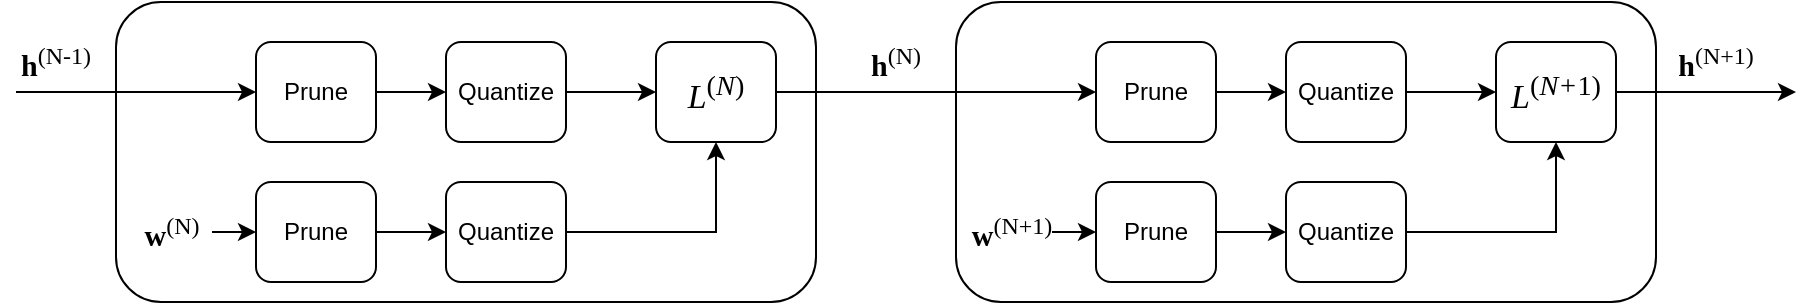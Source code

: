 <mxfile scale="5" border="0">
    <diagram id="gsw9SBcRmb34mkDk2PgS" name="Page-1">
        <mxGraphModel dx="506" dy="481" grid="1" gridSize="10" guides="1" tooltips="1" connect="1" arrows="1" fold="1" page="1" pageScale="1" pageWidth="850" pageHeight="1100" math="0" shadow="0">
            <root>
                <mxCell id="0"/>
                <mxCell id="1" parent="0"/>
                <mxCell id="7KdwsfQ04Pt4YE481HnP-27" value="" style="rounded=1;whiteSpace=wrap;html=1;movable=1;resizable=1;rotatable=1;deletable=1;editable=1;connectable=1;fontStyle=2" vertex="1" parent="1">
                    <mxGeometry x="680" y="60" width="350" height="150" as="geometry"/>
                </mxCell>
                <mxCell id="2" value="" style="rounded=1;whiteSpace=wrap;html=1;movable=1;resizable=1;rotatable=1;deletable=1;editable=1;connectable=1;fontStyle=2" vertex="1" parent="1">
                    <mxGeometry x="260" y="60" width="350" height="150" as="geometry"/>
                </mxCell>
                <mxCell id="14" style="edgeStyle=orthogonalEdgeStyle;rounded=0;orthogonalLoop=1;jettySize=auto;html=1;exitX=0;exitY=0.5;exitDx=0;exitDy=0;fontFamily=Times New Roman;fontSize=15;endArrow=none;endFill=0;startArrow=classic;startFill=1;" edge="1" parent="1" source="3">
                    <mxGeometry relative="1" as="geometry">
                        <mxPoint x="210" y="105" as="targetPoint"/>
                    </mxGeometry>
                </mxCell>
                <mxCell id="3" value="Prune" style="rounded=1;whiteSpace=wrap;html=1;" vertex="1" parent="1">
                    <mxGeometry x="330" y="80" width="60" height="50" as="geometry"/>
                </mxCell>
                <mxCell id="16" style="edgeStyle=orthogonalEdgeStyle;rounded=0;orthogonalLoop=1;jettySize=auto;html=1;exitX=0;exitY=0.5;exitDx=0;exitDy=0;entryX=1;entryY=0.5;entryDx=0;entryDy=0;fontFamily=Times New Roman;fontSize=15;startArrow=classic;startFill=1;endArrow=none;endFill=0;" edge="1" parent="1" source="4" target="3">
                    <mxGeometry relative="1" as="geometry"/>
                </mxCell>
                <mxCell id="4" value="Quantize" style="rounded=1;whiteSpace=wrap;html=1;" vertex="1" parent="1">
                    <mxGeometry x="425" y="80" width="60" height="50" as="geometry"/>
                </mxCell>
                <mxCell id="18" style="edgeStyle=orthogonalEdgeStyle;rounded=0;orthogonalLoop=1;jettySize=auto;html=1;exitX=0;exitY=0.5;exitDx=0;exitDy=0;fontFamily=Times New Roman;fontSize=15;startArrow=classic;startFill=1;endArrow=none;endFill=0;entryX=1;entryY=0.5;entryDx=0;entryDy=0;" edge="1" parent="1" source="5" target="4">
                    <mxGeometry relative="1" as="geometry">
                        <mxPoint x="490" y="105" as="targetPoint"/>
                    </mxGeometry>
                </mxCell>
                <mxCell id="25" style="edgeStyle=orthogonalEdgeStyle;rounded=0;orthogonalLoop=1;jettySize=auto;html=1;exitX=1;exitY=0.5;exitDx=0;exitDy=0;fontFamily=Times New Roman;fontSize=15;startArrow=none;startFill=0;endArrow=classic;endFill=1;" edge="1" parent="1" source="5" target="7KdwsfQ04Pt4YE481HnP-29">
                    <mxGeometry relative="1" as="geometry">
                        <mxPoint x="670" y="105" as="targetPoint"/>
                    </mxGeometry>
                </mxCell>
                <mxCell id="5" value="&lt;font face=&quot;Times New Roman&quot; style=&quot;font-size: 17px&quot;&gt;L&lt;sup style=&quot;font-style: normal&quot;&gt;(&lt;/sup&gt;&lt;sup&gt;N&lt;/sup&gt;&lt;sup style=&quot;font-style: normal&quot;&gt;)&lt;/sup&gt;&lt;/font&gt;" style="rounded=1;whiteSpace=wrap;html=1;fontStyle=2" vertex="1" parent="1">
                    <mxGeometry x="530" y="80" width="60" height="50" as="geometry"/>
                </mxCell>
                <mxCell id="8" value="&lt;span style=&quot;font-size: 15px&quot;&gt;&lt;b style=&quot;font-size: 15px&quot;&gt;h&lt;/b&gt;&lt;/span&gt;&lt;sup style=&quot;font-size: 12px&quot;&gt;(&lt;span&gt;N&lt;/span&gt;)&lt;/sup&gt;" style="text;html=1;strokeColor=none;fillColor=none;align=center;verticalAlign=middle;whiteSpace=wrap;rounded=0;fontSize=15;fontFamily=Times New Roman;" vertex="1" parent="1">
                    <mxGeometry x="630" y="80" width="40" height="20" as="geometry"/>
                </mxCell>
                <mxCell id="9" value="&lt;span style=&quot;font-size: 15px&quot;&gt;&lt;b style=&quot;font-size: 15px&quot;&gt;h&lt;/b&gt;&lt;/span&gt;&lt;sup style=&quot;font-size: 12px&quot;&gt;(&lt;span&gt;N-1&lt;/span&gt;)&lt;/sup&gt;" style="text;html=1;strokeColor=none;fillColor=none;align=center;verticalAlign=middle;whiteSpace=wrap;rounded=0;fontSize=15;fontFamily=Times New Roman;" vertex="1" parent="1">
                    <mxGeometry x="210" y="80" width="40" height="20" as="geometry"/>
                </mxCell>
                <mxCell id="11" value="&lt;span style=&quot;font-size: 15px&quot;&gt;&lt;b style=&quot;font-size: 15px&quot;&gt;w&lt;/b&gt;&lt;/span&gt;&lt;sup style=&quot;font-size: 12px&quot;&gt;(&lt;span&gt;N&lt;/span&gt;)&lt;/sup&gt;" style="text;html=1;strokeColor=none;fillColor=none;align=center;verticalAlign=middle;whiteSpace=wrap;rounded=0;fontSize=15;fontFamily=Times New Roman;" vertex="1" parent="1">
                    <mxGeometry x="268" y="165" width="40" height="20" as="geometry"/>
                </mxCell>
                <mxCell id="24" style="edgeStyle=orthogonalEdgeStyle;rounded=0;orthogonalLoop=1;jettySize=auto;html=1;exitX=0;exitY=0.5;exitDx=0;exitDy=0;fontFamily=Times New Roman;fontSize=15;startArrow=classic;startFill=1;endArrow=none;endFill=0;" edge="1" parent="1" source="19" target="11">
                    <mxGeometry relative="1" as="geometry"/>
                </mxCell>
                <mxCell id="19" value="Prune" style="rounded=1;whiteSpace=wrap;html=1;" vertex="1" parent="1">
                    <mxGeometry x="330" y="150" width="60" height="50" as="geometry"/>
                </mxCell>
                <mxCell id="21" style="edgeStyle=orthogonalEdgeStyle;rounded=0;orthogonalLoop=1;jettySize=auto;html=1;exitX=0;exitY=0.5;exitDx=0;exitDy=0;entryX=1;entryY=0.5;entryDx=0;entryDy=0;fontFamily=Times New Roman;fontSize=15;startArrow=classic;startFill=1;endArrow=none;endFill=0;" edge="1" parent="1" source="20" target="19">
                    <mxGeometry relative="1" as="geometry"/>
                </mxCell>
                <mxCell id="26" style="edgeStyle=orthogonalEdgeStyle;rounded=0;orthogonalLoop=1;jettySize=auto;html=1;exitX=1;exitY=0.5;exitDx=0;exitDy=0;entryX=0.5;entryY=1;entryDx=0;entryDy=0;fontFamily=Times New Roman;fontSize=15;startArrow=none;startFill=0;endArrow=classic;endFill=1;" edge="1" parent="1" source="20" target="5">
                    <mxGeometry relative="1" as="geometry"/>
                </mxCell>
                <mxCell id="20" value="Quantize" style="rounded=1;whiteSpace=wrap;html=1;" vertex="1" parent="1">
                    <mxGeometry x="425" y="150" width="60" height="50" as="geometry"/>
                </mxCell>
                <mxCell id="7KdwsfQ04Pt4YE481HnP-29" value="Prune" style="rounded=1;whiteSpace=wrap;html=1;" vertex="1" parent="1">
                    <mxGeometry x="750" y="80" width="60" height="50" as="geometry"/>
                </mxCell>
                <mxCell id="7KdwsfQ04Pt4YE481HnP-30" style="edgeStyle=orthogonalEdgeStyle;rounded=0;orthogonalLoop=1;jettySize=auto;html=1;exitX=0;exitY=0.5;exitDx=0;exitDy=0;entryX=1;entryY=0.5;entryDx=0;entryDy=0;fontFamily=Times New Roman;fontSize=15;startArrow=classic;startFill=1;endArrow=none;endFill=0;" edge="1" parent="1" source="7KdwsfQ04Pt4YE481HnP-31" target="7KdwsfQ04Pt4YE481HnP-29">
                    <mxGeometry relative="1" as="geometry"/>
                </mxCell>
                <mxCell id="7KdwsfQ04Pt4YE481HnP-31" value="Quantize" style="rounded=1;whiteSpace=wrap;html=1;" vertex="1" parent="1">
                    <mxGeometry x="845" y="80" width="60" height="50" as="geometry"/>
                </mxCell>
                <mxCell id="7KdwsfQ04Pt4YE481HnP-32" style="edgeStyle=orthogonalEdgeStyle;rounded=0;orthogonalLoop=1;jettySize=auto;html=1;exitX=0;exitY=0.5;exitDx=0;exitDy=0;fontFamily=Times New Roman;fontSize=15;startArrow=classic;startFill=1;endArrow=none;endFill=0;entryX=1;entryY=0.5;entryDx=0;entryDy=0;" edge="1" parent="1" source="7KdwsfQ04Pt4YE481HnP-33" target="7KdwsfQ04Pt4YE481HnP-31">
                    <mxGeometry relative="1" as="geometry">
                        <mxPoint x="910" y="105" as="targetPoint"/>
                    </mxGeometry>
                </mxCell>
                <mxCell id="7KdwsfQ04Pt4YE481HnP-33" value="&lt;font face=&quot;Times New Roman&quot; style=&quot;font-size: 17px&quot;&gt;L&lt;sup style=&quot;font-style: normal&quot;&gt;(&lt;/sup&gt;&lt;sup&gt;N+&lt;span style=&quot;font-style: normal&quot;&gt;1&lt;/span&gt;&lt;/sup&gt;&lt;sup style=&quot;font-style: normal&quot;&gt;)&lt;/sup&gt;&lt;/font&gt;" style="rounded=1;whiteSpace=wrap;html=1;fontStyle=2" vertex="1" parent="1">
                    <mxGeometry x="950" y="80" width="60" height="50" as="geometry"/>
                </mxCell>
                <mxCell id="7KdwsfQ04Pt4YE481HnP-35" value="&lt;span style=&quot;font-size: 15px&quot;&gt;&lt;b style=&quot;font-size: 15px&quot;&gt;w&lt;/b&gt;&lt;/span&gt;&lt;sup style=&quot;font-size: 12px&quot;&gt;(&lt;span&gt;N+1&lt;/span&gt;)&lt;/sup&gt;" style="text;html=1;strokeColor=none;fillColor=none;align=center;verticalAlign=middle;whiteSpace=wrap;rounded=0;fontSize=15;fontFamily=Times New Roman;" vertex="1" parent="1">
                    <mxGeometry x="688" y="165" width="40" height="20" as="geometry"/>
                </mxCell>
                <mxCell id="7KdwsfQ04Pt4YE481HnP-36" style="edgeStyle=orthogonalEdgeStyle;rounded=0;orthogonalLoop=1;jettySize=auto;html=1;exitX=0;exitY=0.5;exitDx=0;exitDy=0;fontFamily=Times New Roman;fontSize=15;startArrow=classic;startFill=1;endArrow=none;endFill=0;" edge="1" parent="1" source="7KdwsfQ04Pt4YE481HnP-37" target="7KdwsfQ04Pt4YE481HnP-35">
                    <mxGeometry relative="1" as="geometry"/>
                </mxCell>
                <mxCell id="7KdwsfQ04Pt4YE481HnP-37" value="Prune" style="rounded=1;whiteSpace=wrap;html=1;" vertex="1" parent="1">
                    <mxGeometry x="750" y="150" width="60" height="50" as="geometry"/>
                </mxCell>
                <mxCell id="7KdwsfQ04Pt4YE481HnP-38" style="edgeStyle=orthogonalEdgeStyle;rounded=0;orthogonalLoop=1;jettySize=auto;html=1;exitX=0;exitY=0.5;exitDx=0;exitDy=0;entryX=1;entryY=0.5;entryDx=0;entryDy=0;fontFamily=Times New Roman;fontSize=15;startArrow=classic;startFill=1;endArrow=none;endFill=0;" edge="1" parent="1" source="7KdwsfQ04Pt4YE481HnP-40" target="7KdwsfQ04Pt4YE481HnP-37">
                    <mxGeometry relative="1" as="geometry"/>
                </mxCell>
                <mxCell id="7KdwsfQ04Pt4YE481HnP-39" style="edgeStyle=orthogonalEdgeStyle;rounded=0;orthogonalLoop=1;jettySize=auto;html=1;exitX=1;exitY=0.5;exitDx=0;exitDy=0;entryX=0.5;entryY=1;entryDx=0;entryDy=0;fontFamily=Times New Roman;fontSize=15;startArrow=none;startFill=0;endArrow=classic;endFill=1;" edge="1" parent="1" source="7KdwsfQ04Pt4YE481HnP-40" target="7KdwsfQ04Pt4YE481HnP-33">
                    <mxGeometry relative="1" as="geometry"/>
                </mxCell>
                <mxCell id="7KdwsfQ04Pt4YE481HnP-40" value="Quantize" style="rounded=1;whiteSpace=wrap;html=1;" vertex="1" parent="1">
                    <mxGeometry x="845" y="150" width="60" height="50" as="geometry"/>
                </mxCell>
                <mxCell id="7KdwsfQ04Pt4YE481HnP-41" style="edgeStyle=orthogonalEdgeStyle;rounded=0;orthogonalLoop=1;jettySize=auto;html=1;fontFamily=Times New Roman;fontSize=15;startArrow=none;startFill=0;endArrow=classic;endFill=1;" edge="1" parent="1" source="7KdwsfQ04Pt4YE481HnP-33">
                    <mxGeometry relative="1" as="geometry">
                        <mxPoint x="1100" y="105" as="targetPoint"/>
                        <mxPoint x="1030" y="105" as="sourcePoint"/>
                    </mxGeometry>
                </mxCell>
                <mxCell id="7KdwsfQ04Pt4YE481HnP-42" value="&lt;span style=&quot;font-size: 15px&quot;&gt;&lt;b style=&quot;font-size: 15px&quot;&gt;h&lt;/b&gt;&lt;/span&gt;&lt;sup style=&quot;font-size: 12px&quot;&gt;(&lt;span&gt;N+1&lt;/span&gt;)&lt;/sup&gt;" style="text;html=1;strokeColor=none;fillColor=none;align=center;verticalAlign=middle;whiteSpace=wrap;rounded=0;fontSize=15;fontFamily=Times New Roman;" vertex="1" parent="1">
                    <mxGeometry x="1040" y="80" width="40" height="20" as="geometry"/>
                </mxCell>
            </root>
        </mxGraphModel>
    </diagram>
    <diagram id="NMZOnBNg_t9BMjD9Ed_6" name="Page-2">
        <mxGraphModel dx="506" dy="481" grid="1" gridSize="10" guides="1" tooltips="1" connect="1" arrows="1" fold="1" page="1" pageScale="1" pageWidth="850" pageHeight="1100" math="0" shadow="0">
            <root>
                <mxCell id="4Jrj7BqxWDBKXroUhIsY-0"/>
                <mxCell id="4Jrj7BqxWDBKXroUhIsY-1" parent="4Jrj7BqxWDBKXroUhIsY-0"/>
                <mxCell id="4Jrj7BqxWDBKXroUhIsY-2" value="" style="rounded=1;whiteSpace=wrap;html=1;movable=1;resizable=1;rotatable=1;deletable=1;editable=1;connectable=1;fontStyle=2" vertex="1" parent="4Jrj7BqxWDBKXroUhIsY-1">
                    <mxGeometry x="260" y="60" width="350" height="150" as="geometry"/>
                </mxCell>
                <mxCell id="4Jrj7BqxWDBKXroUhIsY-3" style="edgeStyle=orthogonalEdgeStyle;rounded=0;orthogonalLoop=1;jettySize=auto;html=1;exitX=0;exitY=0.5;exitDx=0;exitDy=0;fontFamily=Times New Roman;fontSize=15;endArrow=none;endFill=0;startArrow=classic;startFill=1;" edge="1" parent="4Jrj7BqxWDBKXroUhIsY-1" source="4Jrj7BqxWDBKXroUhIsY-4">
                    <mxGeometry relative="1" as="geometry">
                        <mxPoint x="210" y="105" as="targetPoint"/>
                    </mxGeometry>
                </mxCell>
                <mxCell id="4Jrj7BqxWDBKXroUhIsY-4" value="Prune" style="rounded=1;whiteSpace=wrap;html=1;" vertex="1" parent="4Jrj7BqxWDBKXroUhIsY-1">
                    <mxGeometry x="330" y="80" width="60" height="50" as="geometry"/>
                </mxCell>
                <mxCell id="4Jrj7BqxWDBKXroUhIsY-5" style="edgeStyle=orthogonalEdgeStyle;rounded=0;orthogonalLoop=1;jettySize=auto;html=1;exitX=0;exitY=0.5;exitDx=0;exitDy=0;entryX=1;entryY=0.5;entryDx=0;entryDy=0;fontFamily=Times New Roman;fontSize=15;startArrow=classic;startFill=1;endArrow=none;endFill=0;" edge="1" parent="4Jrj7BqxWDBKXroUhIsY-1" source="4Jrj7BqxWDBKXroUhIsY-6" target="4Jrj7BqxWDBKXroUhIsY-4">
                    <mxGeometry relative="1" as="geometry"/>
                </mxCell>
                <mxCell id="4Jrj7BqxWDBKXroUhIsY-6" value="Quantize" style="rounded=1;whiteSpace=wrap;html=1;" vertex="1" parent="4Jrj7BqxWDBKXroUhIsY-1">
                    <mxGeometry x="425" y="80" width="60" height="50" as="geometry"/>
                </mxCell>
                <mxCell id="4Jrj7BqxWDBKXroUhIsY-7" style="edgeStyle=orthogonalEdgeStyle;rounded=0;orthogonalLoop=1;jettySize=auto;html=1;exitX=0;exitY=0.5;exitDx=0;exitDy=0;fontFamily=Times New Roman;fontSize=15;startArrow=classic;startFill=1;endArrow=none;endFill=0;entryX=1;entryY=0.5;entryDx=0;entryDy=0;" edge="1" parent="4Jrj7BqxWDBKXroUhIsY-1" source="4Jrj7BqxWDBKXroUhIsY-9" target="4Jrj7BqxWDBKXroUhIsY-6">
                    <mxGeometry relative="1" as="geometry">
                        <mxPoint x="490" y="105" as="targetPoint"/>
                    </mxGeometry>
                </mxCell>
                <mxCell id="4Jrj7BqxWDBKXroUhIsY-8" style="edgeStyle=orthogonalEdgeStyle;rounded=0;orthogonalLoop=1;jettySize=auto;html=1;exitX=1;exitY=0.5;exitDx=0;exitDy=0;fontFamily=Times New Roman;fontSize=15;startArrow=none;startFill=0;endArrow=classic;endFill=1;" edge="1" parent="4Jrj7BqxWDBKXroUhIsY-1" source="4Jrj7BqxWDBKXroUhIsY-9">
                    <mxGeometry relative="1" as="geometry">
                        <mxPoint x="670" y="105" as="targetPoint"/>
                    </mxGeometry>
                </mxCell>
                <mxCell id="4Jrj7BqxWDBKXroUhIsY-9" value="&lt;font face=&quot;Times New Roman&quot; style=&quot;font-size: 17px&quot;&gt;L&lt;sup style=&quot;font-style: normal&quot;&gt;(&lt;/sup&gt;&lt;sup&gt;N&lt;/sup&gt;&lt;sup style=&quot;font-style: normal&quot;&gt;)&lt;/sup&gt;&lt;/font&gt;" style="rounded=1;whiteSpace=wrap;html=1;fontStyle=2;strokeColor=#FF3333;fontColor=#FF3333;" vertex="1" parent="4Jrj7BqxWDBKXroUhIsY-1">
                    <mxGeometry x="530" y="80" width="60" height="50" as="geometry"/>
                </mxCell>
                <mxCell id="4Jrj7BqxWDBKXroUhIsY-10" value="&lt;span style=&quot;font-size: 15px&quot;&gt;&lt;b style=&quot;font-size: 15px&quot;&gt;h&lt;/b&gt;&lt;/span&gt;&lt;sup style=&quot;font-size: 12px&quot;&gt;(&lt;span&gt;N&lt;/span&gt;)&lt;/sup&gt;" style="text;html=1;strokeColor=none;fillColor=none;align=center;verticalAlign=middle;whiteSpace=wrap;rounded=0;fontSize=15;fontFamily=Times New Roman;" vertex="1" parent="4Jrj7BqxWDBKXroUhIsY-1">
                    <mxGeometry x="630" y="80" width="40" height="20" as="geometry"/>
                </mxCell>
                <mxCell id="4Jrj7BqxWDBKXroUhIsY-11" value="&lt;span style=&quot;font-size: 15px&quot;&gt;&lt;b style=&quot;font-size: 15px&quot;&gt;h&lt;/b&gt;&lt;/span&gt;&lt;sup style=&quot;font-size: 12px&quot;&gt;(&lt;span&gt;N-1&lt;/span&gt;)&lt;/sup&gt;" style="text;html=1;strokeColor=none;fillColor=none;align=center;verticalAlign=middle;whiteSpace=wrap;rounded=0;fontSize=15;fontFamily=Times New Roman;" vertex="1" parent="4Jrj7BqxWDBKXroUhIsY-1">
                    <mxGeometry x="210" y="80" width="40" height="20" as="geometry"/>
                </mxCell>
                <mxCell id="4Jrj7BqxWDBKXroUhIsY-12" value="&lt;span style=&quot;font-size: 15px&quot;&gt;&lt;b style=&quot;font-size: 15px&quot;&gt;w&lt;/b&gt;&lt;/span&gt;&lt;sup style=&quot;font-size: 12px&quot;&gt;(&lt;span&gt;N&lt;/span&gt;)&lt;/sup&gt;" style="text;html=1;strokeColor=none;fillColor=none;align=center;verticalAlign=middle;whiteSpace=wrap;rounded=0;fontSize=15;fontFamily=Times New Roman;fontColor=#FF3333;" vertex="1" parent="4Jrj7BqxWDBKXroUhIsY-1">
                    <mxGeometry x="268" y="165" width="40" height="20" as="geometry"/>
                </mxCell>
                <mxCell id="4Jrj7BqxWDBKXroUhIsY-13" style="edgeStyle=orthogonalEdgeStyle;rounded=0;orthogonalLoop=1;jettySize=auto;html=1;exitX=0;exitY=0.5;exitDx=0;exitDy=0;fontFamily=Times New Roman;fontSize=15;startArrow=classic;startFill=1;endArrow=none;endFill=0;strokeColor=#FF3333;" edge="1" parent="4Jrj7BqxWDBKXroUhIsY-1" source="4Jrj7BqxWDBKXroUhIsY-14" target="4Jrj7BqxWDBKXroUhIsY-12">
                    <mxGeometry relative="1" as="geometry"/>
                </mxCell>
                <mxCell id="4Jrj7BqxWDBKXroUhIsY-14" value="Prune" style="rounded=1;whiteSpace=wrap;html=1;strokeColor=#FF3333;fontColor=#FF3333;" vertex="1" parent="4Jrj7BqxWDBKXroUhIsY-1">
                    <mxGeometry x="330" y="150" width="60" height="50" as="geometry"/>
                </mxCell>
                <mxCell id="4Jrj7BqxWDBKXroUhIsY-15" style="edgeStyle=orthogonalEdgeStyle;rounded=0;orthogonalLoop=1;jettySize=auto;html=1;exitX=0;exitY=0.5;exitDx=0;exitDy=0;entryX=1;entryY=0.5;entryDx=0;entryDy=0;fontFamily=Times New Roman;fontSize=15;startArrow=classic;startFill=1;endArrow=none;endFill=0;strokeColor=#FF3333;" edge="1" parent="4Jrj7BqxWDBKXroUhIsY-1" source="4Jrj7BqxWDBKXroUhIsY-17" target="4Jrj7BqxWDBKXroUhIsY-14">
                    <mxGeometry relative="1" as="geometry"/>
                </mxCell>
                <mxCell id="4Jrj7BqxWDBKXroUhIsY-16" style="edgeStyle=orthogonalEdgeStyle;rounded=0;orthogonalLoop=1;jettySize=auto;html=1;exitX=1;exitY=0.5;exitDx=0;exitDy=0;entryX=0.5;entryY=1;entryDx=0;entryDy=0;fontFamily=Times New Roman;fontSize=15;startArrow=none;startFill=0;endArrow=classic;endFill=1;strokeColor=#FF3333;" edge="1" parent="4Jrj7BqxWDBKXroUhIsY-1" source="4Jrj7BqxWDBKXroUhIsY-17" target="4Jrj7BqxWDBKXroUhIsY-9">
                    <mxGeometry relative="1" as="geometry"/>
                </mxCell>
                <mxCell id="4Jrj7BqxWDBKXroUhIsY-17" value="Quantize" style="rounded=1;whiteSpace=wrap;html=1;strokeColor=#FF3333;fontColor=#FF3333;" vertex="1" parent="4Jrj7BqxWDBKXroUhIsY-1">
                    <mxGeometry x="425" y="150" width="60" height="50" as="geometry"/>
                </mxCell>
            </root>
        </mxGraphModel>
    </diagram>
    <diagram id="l-_ZTT54DHPNzpMbzd67" name="Page-3">
        <mxGraphModel dx="790" dy="481" grid="1" gridSize="10" guides="1" tooltips="1" connect="1" arrows="1" fold="1" page="1" pageScale="1" pageWidth="850" pageHeight="1100" math="0" shadow="0">
            <root>
                <mxCell id="g9D4hxxaDv0tUKhIcmqG-0"/>
                <mxCell id="g9D4hxxaDv0tUKhIcmqG-1" parent="g9D4hxxaDv0tUKhIcmqG-0"/>
                <mxCell id="g9D4hxxaDv0tUKhIcmqG-2" value="" style="rounded=1;whiteSpace=wrap;html=1;movable=1;resizable=1;rotatable=1;deletable=1;editable=1;connectable=1;fontStyle=2" vertex="1" parent="g9D4hxxaDv0tUKhIcmqG-1">
                    <mxGeometry x="260" y="60" width="350" height="150" as="geometry"/>
                </mxCell>
                <mxCell id="g9D4hxxaDv0tUKhIcmqG-3" style="edgeStyle=orthogonalEdgeStyle;rounded=0;orthogonalLoop=1;jettySize=auto;html=1;exitX=0;exitY=0.5;exitDx=0;exitDy=0;fontFamily=Times New Roman;fontSize=15;endArrow=none;endFill=0;startArrow=classic;startFill=1;fontColor=#FF3333;strokeColor=#FF3333;" edge="1" parent="g9D4hxxaDv0tUKhIcmqG-1" source="g9D4hxxaDv0tUKhIcmqG-4">
                    <mxGeometry relative="1" as="geometry">
                        <mxPoint x="210" y="105" as="targetPoint"/>
                    </mxGeometry>
                </mxCell>
                <mxCell id="g9D4hxxaDv0tUKhIcmqG-4" value="Prune" style="rounded=1;whiteSpace=wrap;html=1;fontColor=#FF3333;strokeColor=#FF3333;" vertex="1" parent="g9D4hxxaDv0tUKhIcmqG-1">
                    <mxGeometry x="330" y="80" width="60" height="50" as="geometry"/>
                </mxCell>
                <mxCell id="g9D4hxxaDv0tUKhIcmqG-5" style="edgeStyle=orthogonalEdgeStyle;rounded=0;orthogonalLoop=1;jettySize=auto;html=1;exitX=0;exitY=0.5;exitDx=0;exitDy=0;entryX=1;entryY=0.5;entryDx=0;entryDy=0;fontFamily=Times New Roman;fontSize=15;startArrow=classic;startFill=1;endArrow=none;endFill=0;fontColor=#FF3333;strokeColor=#FF3333;" edge="1" parent="g9D4hxxaDv0tUKhIcmqG-1" source="g9D4hxxaDv0tUKhIcmqG-6" target="g9D4hxxaDv0tUKhIcmqG-4">
                    <mxGeometry relative="1" as="geometry"/>
                </mxCell>
                <mxCell id="g9D4hxxaDv0tUKhIcmqG-6" value="Quantize" style="rounded=1;whiteSpace=wrap;html=1;fontColor=#FF3333;strokeColor=#FF3333;" vertex="1" parent="g9D4hxxaDv0tUKhIcmqG-1">
                    <mxGeometry x="425" y="80" width="60" height="50" as="geometry"/>
                </mxCell>
                <mxCell id="g9D4hxxaDv0tUKhIcmqG-7" style="edgeStyle=orthogonalEdgeStyle;rounded=0;orthogonalLoop=1;jettySize=auto;html=1;exitX=0;exitY=0.5;exitDx=0;exitDy=0;fontFamily=Times New Roman;fontSize=15;startArrow=classic;startFill=1;endArrow=none;endFill=0;entryX=1;entryY=0.5;entryDx=0;entryDy=0;fontColor=#FF3333;strokeColor=#FF3333;" edge="1" parent="g9D4hxxaDv0tUKhIcmqG-1" source="g9D4hxxaDv0tUKhIcmqG-9" target="g9D4hxxaDv0tUKhIcmqG-6">
                    <mxGeometry relative="1" as="geometry">
                        <mxPoint x="490" y="105" as="targetPoint"/>
                    </mxGeometry>
                </mxCell>
                <mxCell id="g9D4hxxaDv0tUKhIcmqG-8" style="edgeStyle=orthogonalEdgeStyle;rounded=0;orthogonalLoop=1;jettySize=auto;html=1;exitX=1;exitY=0.5;exitDx=0;exitDy=0;fontFamily=Times New Roman;fontSize=15;startArrow=none;startFill=0;endArrow=classic;endFill=1;" edge="1" parent="g9D4hxxaDv0tUKhIcmqG-1" source="g9D4hxxaDv0tUKhIcmqG-9">
                    <mxGeometry relative="1" as="geometry">
                        <mxPoint x="670" y="105" as="targetPoint"/>
                    </mxGeometry>
                </mxCell>
                <mxCell id="g9D4hxxaDv0tUKhIcmqG-9" value="&lt;font face=&quot;Times New Roman&quot; style=&quot;font-size: 17px&quot;&gt;L&lt;sup style=&quot;font-style: normal&quot;&gt;(&lt;/sup&gt;&lt;sup&gt;N&lt;/sup&gt;&lt;sup style=&quot;font-style: normal&quot;&gt;)&lt;/sup&gt;&lt;/font&gt;" style="rounded=1;whiteSpace=wrap;html=1;fontStyle=2" vertex="1" parent="g9D4hxxaDv0tUKhIcmqG-1">
                    <mxGeometry x="530" y="80" width="60" height="50" as="geometry"/>
                </mxCell>
                <mxCell id="g9D4hxxaDv0tUKhIcmqG-10" value="&lt;span style=&quot;font-size: 15px&quot;&gt;&lt;b style=&quot;font-size: 15px&quot;&gt;h&lt;/b&gt;&lt;/span&gt;&lt;sup style=&quot;font-size: 12px&quot;&gt;(&lt;span&gt;N&lt;/span&gt;)&lt;/sup&gt;" style="text;html=1;strokeColor=none;fillColor=none;align=center;verticalAlign=middle;whiteSpace=wrap;rounded=0;fontSize=15;fontFamily=Times New Roman;" vertex="1" parent="g9D4hxxaDv0tUKhIcmqG-1">
                    <mxGeometry x="630" y="80" width="40" height="20" as="geometry"/>
                </mxCell>
                <mxCell id="g9D4hxxaDv0tUKhIcmqG-11" value="&lt;span style=&quot;font-size: 15px&quot;&gt;&lt;b style=&quot;font-size: 15px&quot;&gt;h&lt;/b&gt;&lt;/span&gt;&lt;sup style=&quot;font-size: 12px&quot;&gt;(&lt;span&gt;N-1&lt;/span&gt;)&lt;/sup&gt;" style="text;html=1;fillColor=none;align=center;verticalAlign=middle;whiteSpace=wrap;rounded=0;fontSize=15;fontFamily=Times New Roman;fontColor=#FF3333;" vertex="1" parent="g9D4hxxaDv0tUKhIcmqG-1">
                    <mxGeometry x="210" y="80" width="40" height="20" as="geometry"/>
                </mxCell>
                <mxCell id="g9D4hxxaDv0tUKhIcmqG-12" value="&lt;span style=&quot;font-size: 15px&quot;&gt;&lt;b style=&quot;font-size: 15px&quot;&gt;w&lt;/b&gt;&lt;/span&gt;&lt;sup style=&quot;font-size: 12px&quot;&gt;(&lt;span&gt;N&lt;/span&gt;)&lt;/sup&gt;" style="text;html=1;strokeColor=none;fillColor=none;align=center;verticalAlign=middle;whiteSpace=wrap;rounded=0;fontSize=15;fontFamily=Times New Roman;" vertex="1" parent="g9D4hxxaDv0tUKhIcmqG-1">
                    <mxGeometry x="268" y="165" width="40" height="20" as="geometry"/>
                </mxCell>
                <mxCell id="g9D4hxxaDv0tUKhIcmqG-13" style="edgeStyle=orthogonalEdgeStyle;rounded=0;orthogonalLoop=1;jettySize=auto;html=1;exitX=0;exitY=0.5;exitDx=0;exitDy=0;fontFamily=Times New Roman;fontSize=15;startArrow=classic;startFill=1;endArrow=none;endFill=0;" edge="1" parent="g9D4hxxaDv0tUKhIcmqG-1" source="g9D4hxxaDv0tUKhIcmqG-14" target="g9D4hxxaDv0tUKhIcmqG-12">
                    <mxGeometry relative="1" as="geometry"/>
                </mxCell>
                <mxCell id="g9D4hxxaDv0tUKhIcmqG-14" value="Prune" style="rounded=1;whiteSpace=wrap;html=1;" vertex="1" parent="g9D4hxxaDv0tUKhIcmqG-1">
                    <mxGeometry x="330" y="150" width="60" height="50" as="geometry"/>
                </mxCell>
                <mxCell id="g9D4hxxaDv0tUKhIcmqG-15" style="edgeStyle=orthogonalEdgeStyle;rounded=0;orthogonalLoop=1;jettySize=auto;html=1;exitX=0;exitY=0.5;exitDx=0;exitDy=0;entryX=1;entryY=0.5;entryDx=0;entryDy=0;fontFamily=Times New Roman;fontSize=15;startArrow=classic;startFill=1;endArrow=none;endFill=0;" edge="1" parent="g9D4hxxaDv0tUKhIcmqG-1" source="g9D4hxxaDv0tUKhIcmqG-17" target="g9D4hxxaDv0tUKhIcmqG-14">
                    <mxGeometry relative="1" as="geometry"/>
                </mxCell>
                <mxCell id="g9D4hxxaDv0tUKhIcmqG-16" style="edgeStyle=orthogonalEdgeStyle;rounded=0;orthogonalLoop=1;jettySize=auto;html=1;exitX=1;exitY=0.5;exitDx=0;exitDy=0;entryX=0.5;entryY=1;entryDx=0;entryDy=0;fontFamily=Times New Roman;fontSize=15;startArrow=none;startFill=0;endArrow=classic;endFill=1;" edge="1" parent="g9D4hxxaDv0tUKhIcmqG-1" source="g9D4hxxaDv0tUKhIcmqG-17" target="g9D4hxxaDv0tUKhIcmqG-9">
                    <mxGeometry relative="1" as="geometry"/>
                </mxCell>
                <mxCell id="g9D4hxxaDv0tUKhIcmqG-17" value="Quantize" style="rounded=1;whiteSpace=wrap;html=1;" vertex="1" parent="g9D4hxxaDv0tUKhIcmqG-1">
                    <mxGeometry x="425" y="150" width="60" height="50" as="geometry"/>
                </mxCell>
            </root>
        </mxGraphModel>
    </diagram>
</mxfile>
